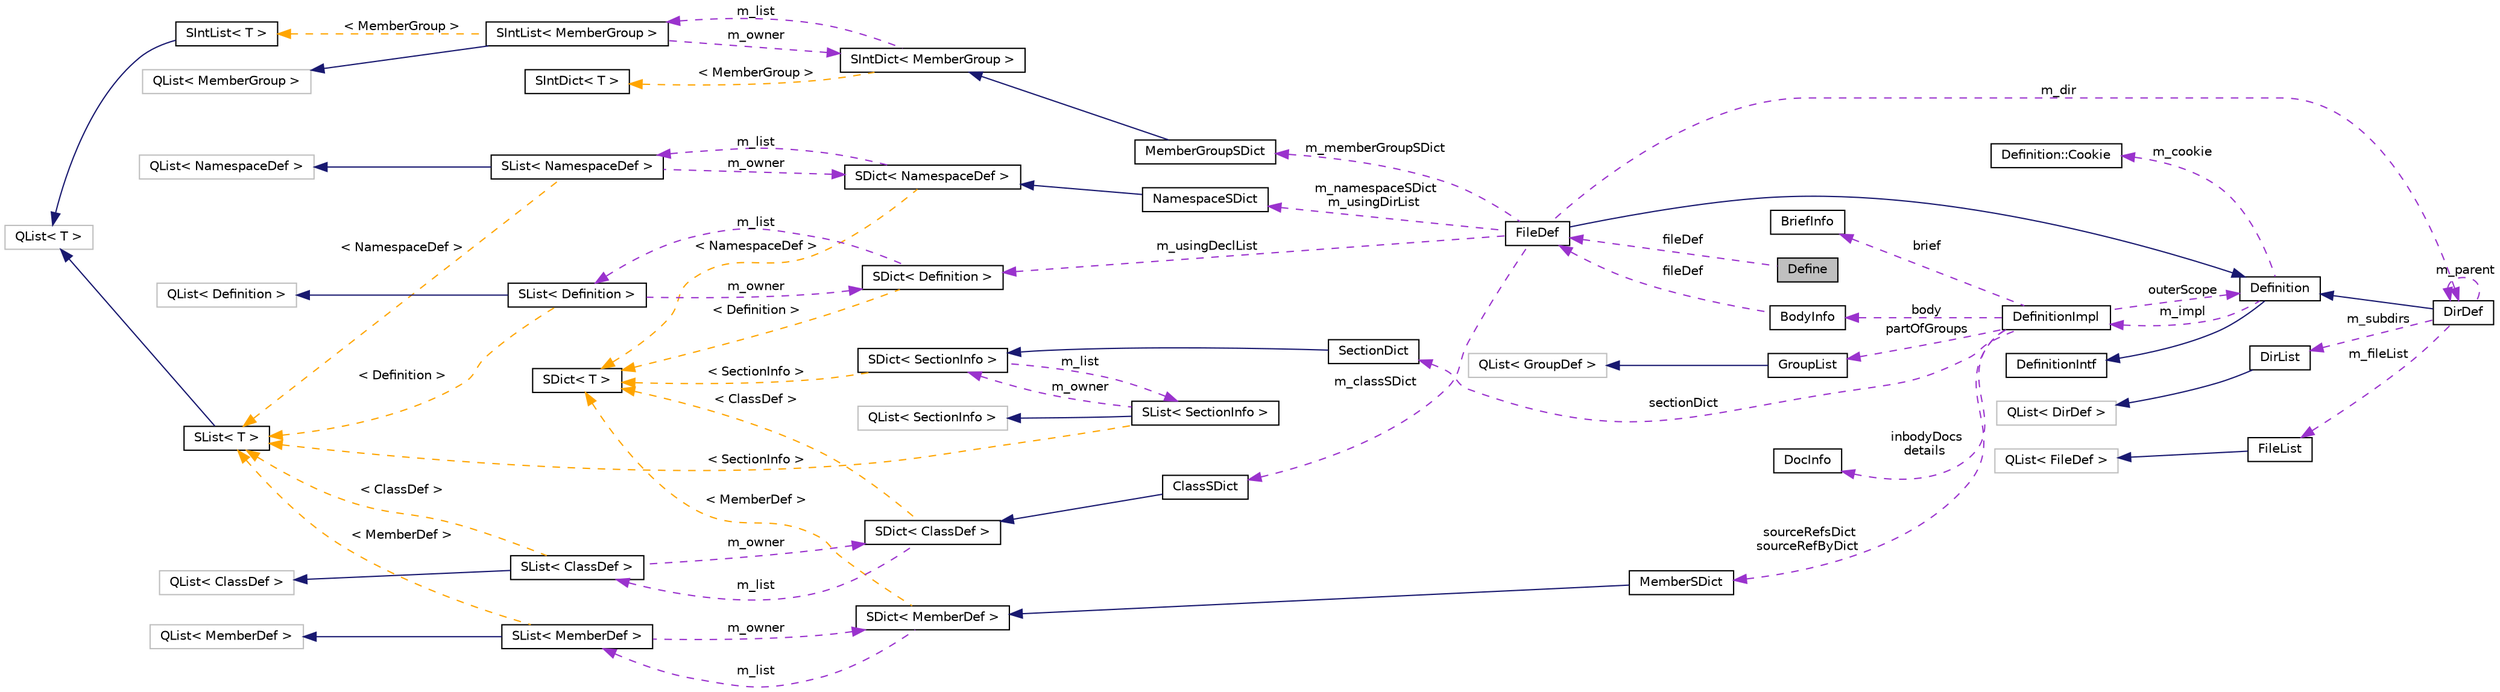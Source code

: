 digraph "Define"
{
 // INTERACTIVE_SVG=YES
  edge [fontname="Helvetica",fontsize="10",labelfontname="Helvetica",labelfontsize="10"];
  node [fontname="Helvetica",fontsize="10",shape=record];
  rankdir="LR";
  Node1 [label="Define",height=0.2,width=0.4,color="black", fillcolor="grey75", style="filled", fontcolor="black"];
  Node2 -> Node1 [dir="back",color="darkorchid3",fontsize="10",style="dashed",label=" fileDef" ,fontname="Helvetica"];
  Node2 [label="FileDef",height=0.2,width=0.4,color="black", fillcolor="white", style="filled",URL="$de/db0/class_file_def.html",tooltip="A model of a file symbol. "];
  Node3 -> Node2 [dir="back",color="midnightblue",fontsize="10",style="solid",fontname="Helvetica"];
  Node3 [label="Definition",height=0.2,width=0.4,color="black", fillcolor="white", style="filled",URL="$d5/dcc/class_definition.html",tooltip="The common base class of all entity definitions found in the sources. "];
  Node4 -> Node3 [dir="back",color="midnightblue",fontsize="10",style="solid",fontname="Helvetica"];
  Node4 [label="DefinitionIntf",height=0.2,width=0.4,color="black", fillcolor="white", style="filled",URL="$d9/d4a/class_definition_intf.html",tooltip="Abstract interface for a Definition or DefinitionList. "];
  Node5 -> Node3 [dir="back",color="darkorchid3",fontsize="10",style="dashed",label=" m_cookie" ,fontname="Helvetica"];
  Node5 [label="Definition::Cookie",height=0.2,width=0.4,color="black", fillcolor="white", style="filled",URL="$d1/d2f/struct_definition_1_1_cookie.html"];
  Node6 -> Node3 [dir="back",color="darkorchid3",fontsize="10",style="dashed",label=" m_impl" ,fontname="Helvetica"];
  Node6 [label="DefinitionImpl",height=0.2,width=0.4,color="black", fillcolor="white", style="filled",URL="$d3/ddf/class_definition_impl.html",tooltip="Private data associated with a Symbol Definition object. "];
  Node7 -> Node6 [dir="back",color="darkorchid3",fontsize="10",style="dashed",label=" sectionDict" ,fontname="Helvetica"];
  Node7 [label="SectionDict",height=0.2,width=0.4,color="black", fillcolor="white", style="filled",URL="$de/d9a/class_section_dict.html",tooltip="Unsorted dictionary of SectionInfo objects. "];
  Node8 -> Node7 [dir="back",color="midnightblue",fontsize="10",style="solid",fontname="Helvetica"];
  Node8 [label="SDict\< SectionInfo \>",height=0.2,width=0.4,color="black", fillcolor="white", style="filled",URL="$d1/d50/class_s_dict.html"];
  Node9 -> Node8 [dir="back",color="darkorchid3",fontsize="10",style="dashed",label=" m_list" ,fontname="Helvetica"];
  Node9 [label="SList\< SectionInfo \>",height=0.2,width=0.4,color="black", fillcolor="white", style="filled",URL="$df/dce/class_s_list.html"];
  Node10 -> Node9 [dir="back",color="midnightblue",fontsize="10",style="solid",fontname="Helvetica"];
  Node10 [label="QList\< SectionInfo \>",height=0.2,width=0.4,color="grey75", fillcolor="white", style="filled"];
  Node8 -> Node9 [dir="back",color="darkorchid3",fontsize="10",style="dashed",label=" m_owner" ,fontname="Helvetica"];
  Node11 -> Node9 [dir="back",color="orange",fontsize="10",style="dashed",label=" \< SectionInfo \>" ,fontname="Helvetica"];
  Node11 [label="SList\< T \>",height=0.2,width=0.4,color="black", fillcolor="white", style="filled",URL="$df/dce/class_s_list.html",tooltip="internal wrapper class that redirects compareValues() to the dictionary "];
  Node12 -> Node11 [dir="back",color="midnightblue",fontsize="10",style="solid",fontname="Helvetica"];
  Node12 [label="QList\< T \>",height=0.2,width=0.4,color="grey75", fillcolor="white", style="filled"];
  Node13 -> Node8 [dir="back",color="orange",fontsize="10",style="dashed",label=" \< SectionInfo \>" ,fontname="Helvetica"];
  Node13 [label="SDict\< T \>",height=0.2,width=0.4,color="black", fillcolor="white", style="filled",URL="$d1/d50/class_s_dict.html",tooltip="Ordered dictionary of elements of type T. "];
  Node14 -> Node6 [dir="back",color="darkorchid3",fontsize="10",style="dashed",label=" body" ,fontname="Helvetica"];
  Node14 [label="BodyInfo",height=0.2,width=0.4,color="black", fillcolor="white", style="filled",URL="$db/dab/struct_body_info.html",tooltip="Data associated with description found in the body. "];
  Node2 -> Node14 [dir="back",color="darkorchid3",fontsize="10",style="dashed",label=" fileDef" ,fontname="Helvetica"];
  Node15 -> Node6 [dir="back",color="darkorchid3",fontsize="10",style="dashed",label=" sourceRefsDict\nsourceRefByDict" ,fontname="Helvetica"];
  Node15 [label="MemberSDict",height=0.2,width=0.4,color="black", fillcolor="white", style="filled",URL="$d6/dd6/class_member_s_dict.html",tooltip="A sorted dictionary of MemberDef objects. "];
  Node16 -> Node15 [dir="back",color="midnightblue",fontsize="10",style="solid",fontname="Helvetica"];
  Node16 [label="SDict\< MemberDef \>",height=0.2,width=0.4,color="black", fillcolor="white", style="filled",URL="$d1/d50/class_s_dict.html"];
  Node17 -> Node16 [dir="back",color="darkorchid3",fontsize="10",style="dashed",label=" m_list" ,fontname="Helvetica"];
  Node17 [label="SList\< MemberDef \>",height=0.2,width=0.4,color="black", fillcolor="white", style="filled",URL="$df/dce/class_s_list.html"];
  Node18 -> Node17 [dir="back",color="midnightblue",fontsize="10",style="solid",fontname="Helvetica"];
  Node18 [label="QList\< MemberDef \>",height=0.2,width=0.4,color="grey75", fillcolor="white", style="filled"];
  Node16 -> Node17 [dir="back",color="darkorchid3",fontsize="10",style="dashed",label=" m_owner" ,fontname="Helvetica"];
  Node11 -> Node17 [dir="back",color="orange",fontsize="10",style="dashed",label=" \< MemberDef \>" ,fontname="Helvetica"];
  Node13 -> Node16 [dir="back",color="orange",fontsize="10",style="dashed",label=" \< MemberDef \>" ,fontname="Helvetica"];
  Node19 -> Node6 [dir="back",color="darkorchid3",fontsize="10",style="dashed",label=" partOfGroups" ,fontname="Helvetica"];
  Node19 [label="GroupList",height=0.2,width=0.4,color="black", fillcolor="white", style="filled",URL="$d3/d3b/class_group_list.html",tooltip="A list of GroupDef objects. "];
  Node20 -> Node19 [dir="back",color="midnightblue",fontsize="10",style="solid",fontname="Helvetica"];
  Node20 [label="QList\< GroupDef \>",height=0.2,width=0.4,color="grey75", fillcolor="white", style="filled"];
  Node21 -> Node6 [dir="back",color="darkorchid3",fontsize="10",style="dashed",label=" inbodyDocs\ndetails" ,fontname="Helvetica"];
  Node21 [label="DocInfo",height=0.2,width=0.4,color="black", fillcolor="white", style="filled",URL="$d7/dd5/struct_doc_info.html",tooltip="Data associated with a detailed description. "];
  Node22 -> Node6 [dir="back",color="darkorchid3",fontsize="10",style="dashed",label=" brief" ,fontname="Helvetica"];
  Node22 [label="BriefInfo",height=0.2,width=0.4,color="black", fillcolor="white", style="filled",URL="$d0/da7/struct_brief_info.html",tooltip="Data associated with a brief description. "];
  Node3 -> Node6 [dir="back",color="darkorchid3",fontsize="10",style="dashed",label=" outerScope" ,fontname="Helvetica"];
  Node23 -> Node2 [dir="back",color="darkorchid3",fontsize="10",style="dashed",label=" m_classSDict" ,fontname="Helvetica"];
  Node23 [label="ClassSDict",height=0.2,width=0.4,color="black", fillcolor="white", style="filled",URL="$d9/d3d/class_class_s_dict.html",tooltip="A sorted dictionary of ClassDef objects. "];
  Node24 -> Node23 [dir="back",color="midnightblue",fontsize="10",style="solid",fontname="Helvetica"];
  Node24 [label="SDict\< ClassDef \>",height=0.2,width=0.4,color="black", fillcolor="white", style="filled",URL="$d1/d50/class_s_dict.html"];
  Node25 -> Node24 [dir="back",color="darkorchid3",fontsize="10",style="dashed",label=" m_list" ,fontname="Helvetica"];
  Node25 [label="SList\< ClassDef \>",height=0.2,width=0.4,color="black", fillcolor="white", style="filled",URL="$df/dce/class_s_list.html"];
  Node26 -> Node25 [dir="back",color="midnightblue",fontsize="10",style="solid",fontname="Helvetica"];
  Node26 [label="QList\< ClassDef \>",height=0.2,width=0.4,color="grey75", fillcolor="white", style="filled"];
  Node24 -> Node25 [dir="back",color="darkorchid3",fontsize="10",style="dashed",label=" m_owner" ,fontname="Helvetica"];
  Node11 -> Node25 [dir="back",color="orange",fontsize="10",style="dashed",label=" \< ClassDef \>" ,fontname="Helvetica"];
  Node13 -> Node24 [dir="back",color="orange",fontsize="10",style="dashed",label=" \< ClassDef \>" ,fontname="Helvetica"];
  Node27 -> Node2 [dir="back",color="darkorchid3",fontsize="10",style="dashed",label=" m_usingDeclList" ,fontname="Helvetica"];
  Node27 [label="SDict\< Definition \>",height=0.2,width=0.4,color="black", fillcolor="white", style="filled",URL="$d1/d50/class_s_dict.html"];
  Node28 -> Node27 [dir="back",color="darkorchid3",fontsize="10",style="dashed",label=" m_list" ,fontname="Helvetica"];
  Node28 [label="SList\< Definition \>",height=0.2,width=0.4,color="black", fillcolor="white", style="filled",URL="$df/dce/class_s_list.html"];
  Node29 -> Node28 [dir="back",color="midnightblue",fontsize="10",style="solid",fontname="Helvetica"];
  Node29 [label="QList\< Definition \>",height=0.2,width=0.4,color="grey75", fillcolor="white", style="filled"];
  Node27 -> Node28 [dir="back",color="darkorchid3",fontsize="10",style="dashed",label=" m_owner" ,fontname="Helvetica"];
  Node11 -> Node28 [dir="back",color="orange",fontsize="10",style="dashed",label=" \< Definition \>" ,fontname="Helvetica"];
  Node13 -> Node27 [dir="back",color="orange",fontsize="10",style="dashed",label=" \< Definition \>" ,fontname="Helvetica"];
  Node30 -> Node2 [dir="back",color="darkorchid3",fontsize="10",style="dashed",label=" m_memberGroupSDict" ,fontname="Helvetica"];
  Node30 [label="MemberGroupSDict",height=0.2,width=0.4,color="black", fillcolor="white", style="filled",URL="$dc/d1e/class_member_group_s_dict.html",tooltip="A sorted dictionary of MemberGroup objects. "];
  Node31 -> Node30 [dir="back",color="midnightblue",fontsize="10",style="solid",fontname="Helvetica"];
  Node31 [label="SIntDict\< MemberGroup \>",height=0.2,width=0.4,color="black", fillcolor="white", style="filled",URL="$d0/d9f/class_s_int_dict.html"];
  Node32 -> Node31 [dir="back",color="darkorchid3",fontsize="10",style="dashed",label=" m_list" ,fontname="Helvetica"];
  Node32 [label="SIntList\< MemberGroup \>",height=0.2,width=0.4,color="black", fillcolor="white", style="filled",URL="$d8/d9a/class_s_int_list.html"];
  Node33 -> Node32 [dir="back",color="midnightblue",fontsize="10",style="solid",fontname="Helvetica"];
  Node33 [label="QList\< MemberGroup \>",height=0.2,width=0.4,color="grey75", fillcolor="white", style="filled"];
  Node31 -> Node32 [dir="back",color="darkorchid3",fontsize="10",style="dashed",label=" m_owner" ,fontname="Helvetica"];
  Node34 -> Node32 [dir="back",color="orange",fontsize="10",style="dashed",label=" \< MemberGroup \>" ,fontname="Helvetica"];
  Node34 [label="SIntList\< T \>",height=0.2,width=0.4,color="black", fillcolor="white", style="filled",URL="$d8/d9a/class_s_int_list.html",tooltip="internal wrapper class that redirects compareValues() to the dictionary "];
  Node12 -> Node34 [dir="back",color="midnightblue",fontsize="10",style="solid",fontname="Helvetica"];
  Node35 -> Node31 [dir="back",color="orange",fontsize="10",style="dashed",label=" \< MemberGroup \>" ,fontname="Helvetica"];
  Node35 [label="SIntDict\< T \>",height=0.2,width=0.4,color="black", fillcolor="white", style="filled",URL="$d0/d9f/class_s_int_dict.html",tooltip="Ordered dictionary of elements of type T. "];
  Node36 -> Node2 [dir="back",color="darkorchid3",fontsize="10",style="dashed",label=" m_dir" ,fontname="Helvetica"];
  Node36 [label="DirDef",height=0.2,width=0.4,color="black", fillcolor="white", style="filled",URL="$d4/dd4/class_dir_def.html",tooltip="A model of a directory symbol. "];
  Node3 -> Node36 [dir="back",color="midnightblue",fontsize="10",style="solid",fontname="Helvetica"];
  Node37 -> Node36 [dir="back",color="darkorchid3",fontsize="10",style="dashed",label=" m_subdirs" ,fontname="Helvetica"];
  Node37 [label="DirList",height=0.2,width=0.4,color="black", fillcolor="white", style="filled",URL="$dc/d2a/class_dir_list.html",tooltip="A list of directories. "];
  Node38 -> Node37 [dir="back",color="midnightblue",fontsize="10",style="solid",fontname="Helvetica"];
  Node38 [label="QList\< DirDef \>",height=0.2,width=0.4,color="grey75", fillcolor="white", style="filled"];
  Node39 -> Node36 [dir="back",color="darkorchid3",fontsize="10",style="dashed",label=" m_fileList" ,fontname="Helvetica"];
  Node39 [label="FileList",height=0.2,width=0.4,color="black", fillcolor="white", style="filled",URL="$d0/d18/class_file_list.html",tooltip="Class representing a list of FileDef objects. "];
  Node40 -> Node39 [dir="back",color="midnightblue",fontsize="10",style="solid",fontname="Helvetica"];
  Node40 [label="QList\< FileDef \>",height=0.2,width=0.4,color="grey75", fillcolor="white", style="filled"];
  Node36 -> Node36 [dir="back",color="darkorchid3",fontsize="10",style="dashed",label=" m_parent" ,fontname="Helvetica"];
  Node41 -> Node2 [dir="back",color="darkorchid3",fontsize="10",style="dashed",label=" m_namespaceSDict\nm_usingDirList" ,fontname="Helvetica"];
  Node41 [label="NamespaceSDict",height=0.2,width=0.4,color="black", fillcolor="white", style="filled",URL="$d4/d8d/class_namespace_s_dict.html",tooltip="A sorted dictionary of NamespaceDef objects. "];
  Node42 -> Node41 [dir="back",color="midnightblue",fontsize="10",style="solid",fontname="Helvetica"];
  Node42 [label="SDict\< NamespaceDef \>",height=0.2,width=0.4,color="black", fillcolor="white", style="filled",URL="$d1/d50/class_s_dict.html"];
  Node43 -> Node42 [dir="back",color="darkorchid3",fontsize="10",style="dashed",label=" m_list" ,fontname="Helvetica"];
  Node43 [label="SList\< NamespaceDef \>",height=0.2,width=0.4,color="black", fillcolor="white", style="filled",URL="$df/dce/class_s_list.html"];
  Node44 -> Node43 [dir="back",color="midnightblue",fontsize="10",style="solid",fontname="Helvetica"];
  Node44 [label="QList\< NamespaceDef \>",height=0.2,width=0.4,color="grey75", fillcolor="white", style="filled"];
  Node42 -> Node43 [dir="back",color="darkorchid3",fontsize="10",style="dashed",label=" m_owner" ,fontname="Helvetica"];
  Node11 -> Node43 [dir="back",color="orange",fontsize="10",style="dashed",label=" \< NamespaceDef \>" ,fontname="Helvetica"];
  Node13 -> Node42 [dir="back",color="orange",fontsize="10",style="dashed",label=" \< NamespaceDef \>" ,fontname="Helvetica"];
}

